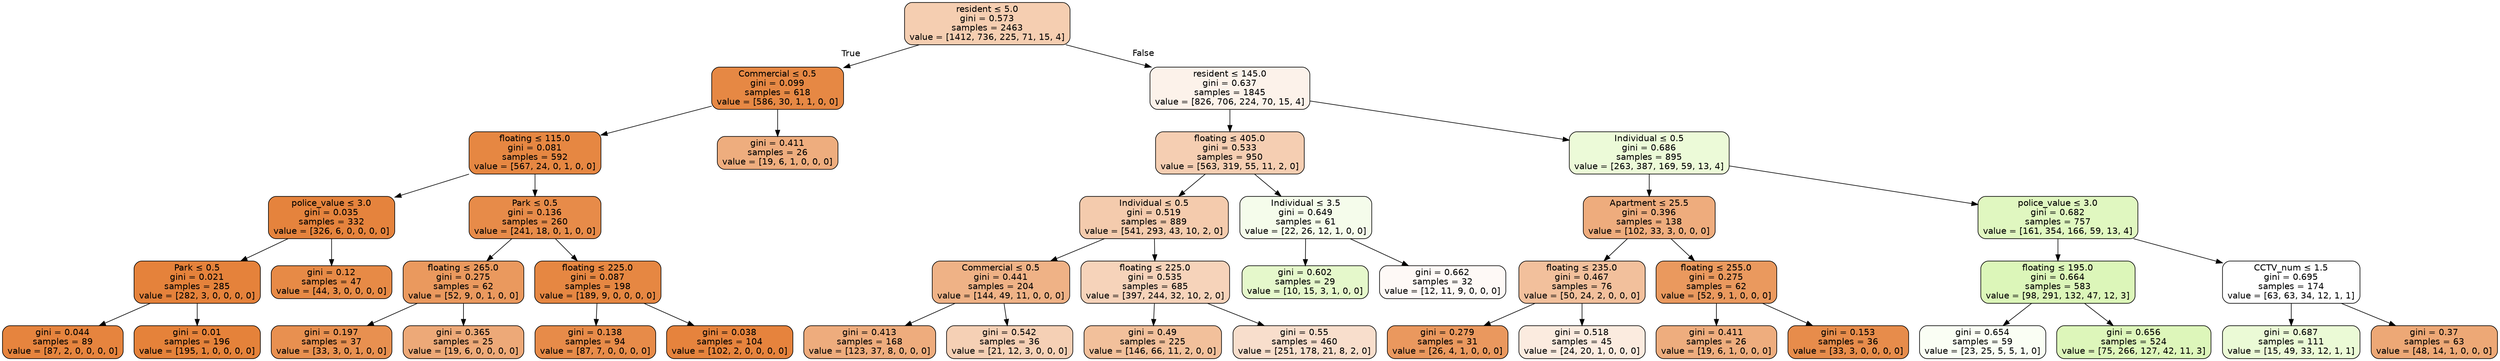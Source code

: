 digraph Tree {
node [shape=box, style="filled, rounded", color="black", fontname=helvetica] ;
edge [fontname=helvetica] ;
0 [label=<resident &le; 5.0<br/>gini = 0.573<br/>samples = 2463<br/>value = [1412, 736, 225, 71, 15, 4]>, fillcolor="#f5ceb1"] ;
1 [label=<Commercial &le; 0.5<br/>gini = 0.099<br/>samples = 618<br/>value = [586, 30, 1, 1, 0, 0]>, fillcolor="#e68844"] ;
0 -> 1 [labeldistance=2.5, labelangle=45, headlabel="True"] ;
2 [label=<floating &le; 115.0<br/>gini = 0.081<br/>samples = 592<br/>value = [567, 24, 0, 1, 0, 0]>, fillcolor="#e68742"] ;
1 -> 2 ;
3 [label=<police_value &le; 3.0<br/>gini = 0.035<br/>samples = 332<br/>value = [326, 6, 0, 0, 0, 0]>, fillcolor="#e5833d"] ;
2 -> 3 ;
4 [label=<Park &le; 0.5<br/>gini = 0.021<br/>samples = 285<br/>value = [282, 3, 0, 0, 0, 0]>, fillcolor="#e5823b"] ;
3 -> 4 ;
5 [label=<gini = 0.044<br/>samples = 89<br/>value = [87, 2, 0, 0, 0, 0]>, fillcolor="#e6843e"] ;
4 -> 5 ;
6 [label=<gini = 0.01<br/>samples = 196<br/>value = [195, 1, 0, 0, 0, 0]>, fillcolor="#e5823a"] ;
4 -> 6 ;
7 [label=<gini = 0.12<br/>samples = 47<br/>value = [44, 3, 0, 0, 0, 0]>, fillcolor="#e78a46"] ;
3 -> 7 ;
8 [label=<Park &le; 0.5<br/>gini = 0.136<br/>samples = 260<br/>value = [241, 18, 0, 1, 0, 0]>, fillcolor="#e78b49"] ;
2 -> 8 ;
9 [label=<floating &le; 265.0<br/>gini = 0.275<br/>samples = 62<br/>value = [52, 9, 0, 1, 0, 0]>, fillcolor="#ea995e"] ;
8 -> 9 ;
10 [label=<gini = 0.197<br/>samples = 37<br/>value = [33, 3, 0, 1, 0, 0]>, fillcolor="#e89050"] ;
9 -> 10 ;
11 [label=<gini = 0.365<br/>samples = 25<br/>value = [19, 6, 0, 0, 0, 0]>, fillcolor="#eda978"] ;
9 -> 11 ;
12 [label=<floating &le; 225.0<br/>gini = 0.087<br/>samples = 198<br/>value = [189, 9, 0, 0, 0, 0]>, fillcolor="#e68742"] ;
8 -> 12 ;
13 [label=<gini = 0.138<br/>samples = 94<br/>value = [87, 7, 0, 0, 0, 0]>, fillcolor="#e78b49"] ;
12 -> 13 ;
14 [label=<gini = 0.038<br/>samples = 104<br/>value = [102, 2, 0, 0, 0, 0]>, fillcolor="#e6833d"] ;
12 -> 14 ;
15 [label=<gini = 0.411<br/>samples = 26<br/>value = [19, 6, 1, 0, 0, 0]>, fillcolor="#eead7e"] ;
1 -> 15 ;
16 [label=<resident &le; 145.0<br/>gini = 0.637<br/>samples = 1845<br/>value = [826, 706, 224, 70, 15, 4]>, fillcolor="#fcf2ea"] ;
0 -> 16 [labeldistance=2.5, labelangle=-45, headlabel="False"] ;
17 [label=<floating &le; 405.0<br/>gini = 0.533<br/>samples = 950<br/>value = [563, 319, 55, 11, 2, 0]>, fillcolor="#f5ceb2"] ;
16 -> 17 ;
18 [label=<Individual &le; 0.5<br/>gini = 0.519<br/>samples = 889<br/>value = [541, 293, 43, 10, 2, 0]>, fillcolor="#f4cbad"] ;
17 -> 18 ;
19 [label=<Commercial &le; 0.5<br/>gini = 0.441<br/>samples = 204<br/>value = [144, 49, 11, 0, 0, 0]>, fillcolor="#efb286"] ;
18 -> 19 ;
20 [label=<gini = 0.413<br/>samples = 168<br/>value = [123, 37, 8, 0, 0, 0]>, fillcolor="#eeac7d"] ;
19 -> 20 ;
21 [label=<gini = 0.542<br/>samples = 36<br/>value = [21, 12, 3, 0, 0, 0]>, fillcolor="#f5d0b5"] ;
19 -> 21 ;
22 [label=<floating &le; 225.0<br/>gini = 0.535<br/>samples = 685<br/>value = [397, 244, 32, 10, 2, 0]>, fillcolor="#f6d3ba"] ;
18 -> 22 ;
23 [label=<gini = 0.49<br/>samples = 225<br/>value = [146, 66, 11, 2, 0, 0]>, fillcolor="#f2c09b"] ;
22 -> 23 ;
24 [label=<gini = 0.55<br/>samples = 460<br/>value = [251, 178, 21, 8, 2, 0]>, fillcolor="#f8decc"] ;
22 -> 24 ;
25 [label=<Individual &le; 3.5<br/>gini = 0.649<br/>samples = 61<br/>value = [22, 26, 12, 1, 0, 0]>, fillcolor="#f5fceb"] ;
17 -> 25 ;
26 [label=<gini = 0.602<br/>samples = 29<br/>value = [10, 15, 3, 1, 0, 0]>, fillcolor="#e5f8cb"] ;
25 -> 26 ;
27 [label=<gini = 0.662<br/>samples = 32<br/>value = [12, 11, 9, 0, 0, 0]>, fillcolor="#fef9f6"] ;
25 -> 27 ;
28 [label=<Individual &le; 0.5<br/>gini = 0.686<br/>samples = 895<br/>value = [263, 387, 169, 59, 13, 4]>, fillcolor="#ecfad8"] ;
16 -> 28 ;
29 [label=<Apartment &le; 25.5<br/>gini = 0.396<br/>samples = 138<br/>value = [102, 33, 3, 0, 0, 0]>, fillcolor="#eeac7d"] ;
28 -> 29 ;
30 [label=<floating &le; 235.0<br/>gini = 0.467<br/>samples = 76<br/>value = [50, 24, 2, 0, 0, 0]>, fillcolor="#f2c09c"] ;
29 -> 30 ;
31 [label=<gini = 0.279<br/>samples = 31<br/>value = [26, 4, 1, 0, 0, 0]>, fillcolor="#ea985e"] ;
30 -> 31 ;
32 [label=<gini = 0.518<br/>samples = 45<br/>value = [24, 20, 1, 0, 0, 0]>, fillcolor="#fbebdf"] ;
30 -> 32 ;
33 [label=<floating &le; 255.0<br/>gini = 0.275<br/>samples = 62<br/>value = [52, 9, 1, 0, 0, 0]>, fillcolor="#ea995e"] ;
29 -> 33 ;
34 [label=<gini = 0.411<br/>samples = 26<br/>value = [19, 6, 1, 0, 0, 0]>, fillcolor="#eead7e"] ;
33 -> 34 ;
35 [label=<gini = 0.153<br/>samples = 36<br/>value = [33, 3, 0, 0, 0, 0]>, fillcolor="#e78c4b"] ;
33 -> 35 ;
36 [label=<police_value &le; 3.0<br/>gini = 0.682<br/>samples = 757<br/>value = [161, 354, 166, 59, 13, 4]>, fillcolor="#e0f7c0"] ;
28 -> 36 ;
37 [label=<floating &le; 195.0<br/>gini = 0.664<br/>samples = 583<br/>value = [98, 291, 132, 47, 12, 3]>, fillcolor="#dcf6b9"] ;
36 -> 37 ;
38 [label=<gini = 0.654<br/>samples = 59<br/>value = [23, 25, 5, 5, 1, 0]>, fillcolor="#fafef4"] ;
37 -> 38 ;
39 [label=<gini = 0.656<br/>samples = 524<br/>value = [75, 266, 127, 42, 11, 3]>, fillcolor="#ddf6ba"] ;
37 -> 39 ;
40 [label=<CCTV_num &le; 1.5<br/>gini = 0.695<br/>samples = 174<br/>value = [63, 63, 34, 12, 1, 1]>, fillcolor="#ffffff"] ;
36 -> 40 ;
41 [label=<gini = 0.687<br/>samples = 111<br/>value = [15, 49, 33, 12, 1, 1]>, fillcolor="#ebfad6"] ;
40 -> 41 ;
42 [label=<gini = 0.37<br/>samples = 63<br/>value = [48, 14, 1, 0, 0, 0]>, fillcolor="#eda876"] ;
40 -> 42 ;
}